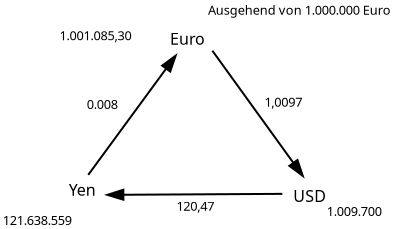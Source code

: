 <?xml version="1.0" encoding="UTF-8"?>
<dia:diagram xmlns:dia="http://www.lysator.liu.se/~alla/dia/">
  <dia:layer name="Hintergrund" visible="true">
    <dia:object type="Standard - Text" version="0" id="O0">
      <dia:attribute name="obj_pos">
        <dia:point val="9.6,9.5"/>
      </dia:attribute>
      <dia:attribute name="obj_bb">
        <dia:rectangle val="8.522,8.734;10.678,9.734"/>
      </dia:attribute>
      <dia:attribute name="text">
        <dia:composite type="text">
          <dia:attribute name="string">
            <dia:string>#Euro#</dia:string>
          </dia:attribute>
          <dia:attribute name="font">
            <dia:font name="Helvetica"/>
          </dia:attribute>
          <dia:attribute name="height">
            <dia:real val="1"/>
          </dia:attribute>
          <dia:attribute name="pos">
            <dia:point val="9.6,9.5"/>
          </dia:attribute>
          <dia:attribute name="color">
            <dia:color val="#000000"/>
          </dia:attribute>
          <dia:attribute name="alignment">
            <dia:enum val="1"/>
          </dia:attribute>
        </dia:composite>
      </dia:attribute>
    </dia:object>
    <dia:object type="Standard - Text" version="0" id="O1">
      <dia:attribute name="obj_pos">
        <dia:point val="15.721,17.366"/>
      </dia:attribute>
      <dia:attribute name="obj_bb">
        <dia:rectangle val="14.643,16.6;16.799,17.6"/>
      </dia:attribute>
      <dia:attribute name="text">
        <dia:composite type="text">
          <dia:attribute name="string">
            <dia:string>#USD#</dia:string>
          </dia:attribute>
          <dia:attribute name="font">
            <dia:font name="Helvetica"/>
          </dia:attribute>
          <dia:attribute name="height">
            <dia:real val="1"/>
          </dia:attribute>
          <dia:attribute name="pos">
            <dia:point val="15.721,17.366"/>
          </dia:attribute>
          <dia:attribute name="color">
            <dia:color val="#000000"/>
          </dia:attribute>
          <dia:attribute name="alignment">
            <dia:enum val="1"/>
          </dia:attribute>
        </dia:composite>
      </dia:attribute>
    </dia:object>
    <dia:object type="Standard - Text" version="0" id="O2">
      <dia:attribute name="obj_pos">
        <dia:point val="4.35,17.05"/>
      </dia:attribute>
      <dia:attribute name="obj_bb">
        <dia:rectangle val="3.47,16.284;5.23,17.284"/>
      </dia:attribute>
      <dia:attribute name="text">
        <dia:composite type="text">
          <dia:attribute name="string">
            <dia:string>#Yen#</dia:string>
          </dia:attribute>
          <dia:attribute name="font">
            <dia:font name="Helvetica"/>
          </dia:attribute>
          <dia:attribute name="height">
            <dia:real val="1"/>
          </dia:attribute>
          <dia:attribute name="pos">
            <dia:point val="4.35,17.05"/>
          </dia:attribute>
          <dia:attribute name="color">
            <dia:color val="#000000"/>
          </dia:attribute>
          <dia:attribute name="alignment">
            <dia:enum val="1"/>
          </dia:attribute>
        </dia:composite>
      </dia:attribute>
    </dia:object>
    <dia:object type="UML - Message" version="0" id="O3">
      <dia:attribute name="obj_pos">
        <dia:point val="10.85,9.8"/>
      </dia:attribute>
      <dia:attribute name="obj_bb">
        <dia:rectangle val="10.78,9.73;15.754,16.375"/>
      </dia:attribute>
      <dia:attribute name="conn_endpoints">
        <dia:point val="10.85,9.8"/>
        <dia:point val="15.4,16.1"/>
      </dia:attribute>
      <dia:attribute name="text">
        <dia:string>#1,0097#</dia:string>
      </dia:attribute>
      <dia:attribute name="type">
        <dia:enum val="0"/>
      </dia:attribute>
      <dia:attribute name="text_pos">
        <dia:point val="14.4,12.6"/>
      </dia:attribute>
    </dia:object>
    <dia:object type="Standard - Text" version="0" id="O4">
      <dia:attribute name="obj_pos">
        <dia:point val="15.2,8"/>
      </dia:attribute>
      <dia:attribute name="obj_bb">
        <dia:rectangle val="9.304,7.337;21.146,8.287"/>
      </dia:attribute>
      <dia:attribute name="text">
        <dia:composite type="text">
          <dia:attribute name="string">
            <dia:string>#Ausgehend von 1.000.000 Euro#</dia:string>
          </dia:attribute>
          <dia:attribute name="font">
            <dia:font name="Helvetica"/>
          </dia:attribute>
          <dia:attribute name="height">
            <dia:real val="0.8"/>
          </dia:attribute>
          <dia:attribute name="pos">
            <dia:point val="15.2,8"/>
          </dia:attribute>
          <dia:attribute name="color">
            <dia:color val="#000000"/>
          </dia:attribute>
          <dia:attribute name="alignment">
            <dia:enum val="1"/>
          </dia:attribute>
        </dia:composite>
      </dia:attribute>
    </dia:object>
    <dia:object type="UML - Message" version="0" id="O5">
      <dia:attribute name="obj_pos">
        <dia:point val="14.35,16.958"/>
      </dia:attribute>
      <dia:attribute name="obj_bb">
        <dia:rectangle val="5.498,16.608;14.4,17.995"/>
      </dia:attribute>
      <dia:attribute name="conn_endpoints">
        <dia:point val="14.35,16.958"/>
        <dia:point val="5.55,17.008"/>
      </dia:attribute>
      <dia:attribute name="text">
        <dia:string>#120,47#</dia:string>
      </dia:attribute>
      <dia:attribute name="type">
        <dia:enum val="0"/>
      </dia:attribute>
      <dia:attribute name="text_pos">
        <dia:point val="10,17.808"/>
      </dia:attribute>
    </dia:object>
    <dia:object type="Standard - Text" version="0" id="O6">
      <dia:attribute name="obj_pos">
        <dia:point val="17.943,18.059"/>
      </dia:attribute>
      <dia:attribute name="obj_bb">
        <dia:rectangle val="16.183,17.446;19.703,18.246"/>
      </dia:attribute>
      <dia:attribute name="text">
        <dia:composite type="text">
          <dia:attribute name="string">
            <dia:string>#1.009.700#</dia:string>
          </dia:attribute>
          <dia:attribute name="font">
            <dia:font name="Helvetica"/>
          </dia:attribute>
          <dia:attribute name="height">
            <dia:real val="0.8"/>
          </dia:attribute>
          <dia:attribute name="pos">
            <dia:point val="17.943,18.059"/>
          </dia:attribute>
          <dia:attribute name="color">
            <dia:color val="#000000"/>
          </dia:attribute>
          <dia:attribute name="alignment">
            <dia:enum val="1"/>
          </dia:attribute>
        </dia:composite>
      </dia:attribute>
    </dia:object>
    <dia:object type="Standard - Text" version="0" id="O7">
      <dia:attribute name="obj_pos">
        <dia:point val="2.097,18.509"/>
      </dia:attribute>
      <dia:attribute name="obj_bb">
        <dia:rectangle val="-0.121,17.896;4.314,18.696"/>
      </dia:attribute>
      <dia:attribute name="text">
        <dia:composite type="text">
          <dia:attribute name="string">
            <dia:string>#121.638.559#</dia:string>
          </dia:attribute>
          <dia:attribute name="font">
            <dia:font name="Helvetica"/>
          </dia:attribute>
          <dia:attribute name="height">
            <dia:real val="0.8"/>
          </dia:attribute>
          <dia:attribute name="pos">
            <dia:point val="2.097,18.509"/>
          </dia:attribute>
          <dia:attribute name="color">
            <dia:color val="#000000"/>
          </dia:attribute>
          <dia:attribute name="alignment">
            <dia:enum val="1"/>
          </dia:attribute>
        </dia:composite>
      </dia:attribute>
    </dia:object>
    <dia:object type="UML - Message" version="0" id="O8">
      <dia:attribute name="obj_pos">
        <dia:point val="4.643,16.009"/>
      </dia:attribute>
      <dia:attribute name="obj_bb">
        <dia:rectangle val="3.9,9.732;9.395,16.078"/>
      </dia:attribute>
      <dia:attribute name="conn_endpoints">
        <dia:point val="4.643,16.009"/>
        <dia:point val="9.043,10.009"/>
      </dia:attribute>
      <dia:attribute name="text">
        <dia:string>#0.008#</dia:string>
      </dia:attribute>
      <dia:attribute name="type">
        <dia:enum val="0"/>
      </dia:attribute>
      <dia:attribute name="text_pos">
        <dia:point val="5.343,12.709"/>
      </dia:attribute>
    </dia:object>
    <dia:object type="Standard - Text" version="0" id="O9">
      <dia:attribute name="obj_pos">
        <dia:point val="5.005,9.272"/>
      </dia:attribute>
      <dia:attribute name="obj_bb">
        <dia:rectangle val="2.682,8.659;7.328,9.459"/>
      </dia:attribute>
      <dia:attribute name="text">
        <dia:composite type="text">
          <dia:attribute name="string">
            <dia:string>#1.001.085,30#</dia:string>
          </dia:attribute>
          <dia:attribute name="font">
            <dia:font name="Helvetica"/>
          </dia:attribute>
          <dia:attribute name="height">
            <dia:real val="0.8"/>
          </dia:attribute>
          <dia:attribute name="pos">
            <dia:point val="5.005,9.272"/>
          </dia:attribute>
          <dia:attribute name="color">
            <dia:color val="#000000"/>
          </dia:attribute>
          <dia:attribute name="alignment">
            <dia:enum val="1"/>
          </dia:attribute>
        </dia:composite>
      </dia:attribute>
    </dia:object>
  </dia:layer>
</dia:diagram>
